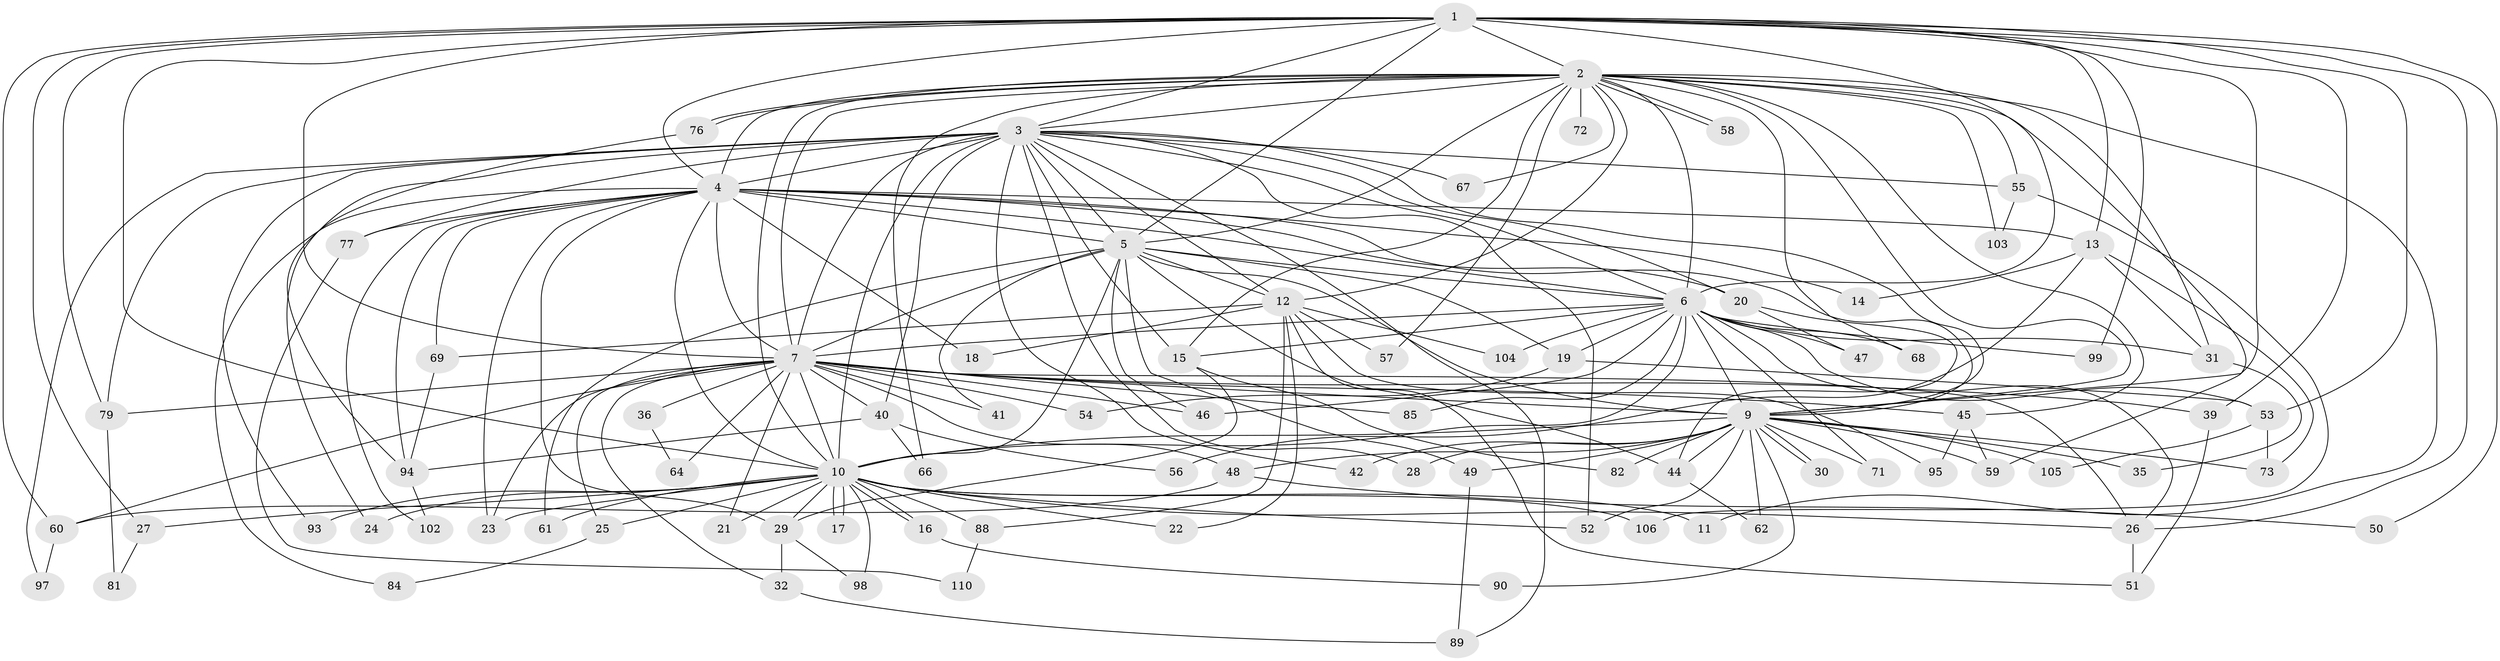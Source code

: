 // original degree distribution, {18: 0.017857142857142856, 25: 0.017857142857142856, 24: 0.008928571428571428, 16: 0.008928571428571428, 22: 0.008928571428571428, 15: 0.008928571428571428, 23: 0.008928571428571428, 31: 0.008928571428571428, 2: 0.5357142857142857, 13: 0.008928571428571428, 4: 0.125, 5: 0.03571428571428571, 3: 0.19642857142857142, 6: 0.008928571428571428}
// Generated by graph-tools (version 1.1) at 2025/11/02/27/25 16:11:02]
// undirected, 86 vertices, 207 edges
graph export_dot {
graph [start="1"]
  node [color=gray90,style=filled];
  1 [super="+78"];
  2 [super="+43"];
  3 [super="+34"];
  4 [super="+80"];
  5 [super="+107"];
  6 [super="+75"];
  7 [super="+8"];
  9 [super="+87"];
  10 [super="+101"];
  11;
  12 [super="+63"];
  13 [super="+38"];
  14;
  15 [super="+109"];
  16;
  17;
  18;
  19 [super="+65"];
  20;
  21 [super="+37"];
  22;
  23;
  24;
  25;
  26 [super="+33"];
  27;
  28;
  29 [super="+86"];
  30;
  31;
  32;
  35;
  36;
  39;
  40 [super="+112"];
  41;
  42;
  44 [super="+83"];
  45;
  46 [super="+111"];
  47;
  48;
  49;
  50;
  51 [super="+70"];
  52;
  53 [super="+92"];
  54;
  55;
  56;
  57;
  58;
  59 [super="+96"];
  60 [super="+74"];
  61;
  62;
  64;
  66;
  67;
  68;
  69 [super="+108"];
  71;
  72;
  73;
  76;
  77;
  79 [super="+100"];
  81;
  82;
  84;
  85;
  88;
  89 [super="+91"];
  90;
  93;
  94;
  95;
  97;
  98;
  99;
  102;
  103;
  104;
  105;
  106;
  110;
  1 -- 2;
  1 -- 3;
  1 -- 4;
  1 -- 5;
  1 -- 6;
  1 -- 7 [weight=2];
  1 -- 9;
  1 -- 10;
  1 -- 13;
  1 -- 27;
  1 -- 39;
  1 -- 50;
  1 -- 53;
  1 -- 60;
  1 -- 79;
  1 -- 99;
  1 -- 26;
  2 -- 3;
  2 -- 4;
  2 -- 5;
  2 -- 6;
  2 -- 7 [weight=2];
  2 -- 9;
  2 -- 10;
  2 -- 11;
  2 -- 12;
  2 -- 15;
  2 -- 31;
  2 -- 45;
  2 -- 57;
  2 -- 58;
  2 -- 58;
  2 -- 66;
  2 -- 67;
  2 -- 72 [weight=2];
  2 -- 76;
  2 -- 76;
  2 -- 103;
  2 -- 68;
  2 -- 55;
  2 -- 59;
  3 -- 4;
  3 -- 5;
  3 -- 6;
  3 -- 7 [weight=2];
  3 -- 9;
  3 -- 10 [weight=2];
  3 -- 12;
  3 -- 20;
  3 -- 24;
  3 -- 28;
  3 -- 40;
  3 -- 52;
  3 -- 55;
  3 -- 67;
  3 -- 77;
  3 -- 79;
  3 -- 93;
  3 -- 97;
  3 -- 42;
  3 -- 15;
  3 -- 89;
  4 -- 5;
  4 -- 6;
  4 -- 7 [weight=2];
  4 -- 9;
  4 -- 10;
  4 -- 13;
  4 -- 14;
  4 -- 18;
  4 -- 20;
  4 -- 29;
  4 -- 69;
  4 -- 77;
  4 -- 84;
  4 -- 94;
  4 -- 102;
  4 -- 23;
  5 -- 6;
  5 -- 7 [weight=2];
  5 -- 9;
  5 -- 10;
  5 -- 19;
  5 -- 41;
  5 -- 44;
  5 -- 49;
  5 -- 61;
  5 -- 12;
  5 -- 46;
  6 -- 7 [weight=2];
  6 -- 9;
  6 -- 10 [weight=2];
  6 -- 15;
  6 -- 19;
  6 -- 26;
  6 -- 31;
  6 -- 46;
  6 -- 47;
  6 -- 53;
  6 -- 68;
  6 -- 71;
  6 -- 85;
  6 -- 99;
  6 -- 104;
  7 -- 9 [weight=2];
  7 -- 10 [weight=3];
  7 -- 23;
  7 -- 25;
  7 -- 36 [weight=2];
  7 -- 40;
  7 -- 48;
  7 -- 60;
  7 -- 64;
  7 -- 21 [weight=2];
  7 -- 85;
  7 -- 32;
  7 -- 39;
  7 -- 41;
  7 -- 45;
  7 -- 46;
  7 -- 54;
  7 -- 26;
  7 -- 79;
  9 -- 10;
  9 -- 28;
  9 -- 30;
  9 -- 30;
  9 -- 35;
  9 -- 42;
  9 -- 44;
  9 -- 48;
  9 -- 49;
  9 -- 59;
  9 -- 62;
  9 -- 71;
  9 -- 73;
  9 -- 82;
  9 -- 90;
  9 -- 105;
  9 -- 52;
  10 -- 11;
  10 -- 16;
  10 -- 16;
  10 -- 17;
  10 -- 17;
  10 -- 21;
  10 -- 22;
  10 -- 23;
  10 -- 24;
  10 -- 25;
  10 -- 26;
  10 -- 27;
  10 -- 29;
  10 -- 52;
  10 -- 61;
  10 -- 88;
  10 -- 93;
  10 -- 98;
  10 -- 106;
  12 -- 18;
  12 -- 22;
  12 -- 51;
  12 -- 57;
  12 -- 69;
  12 -- 88;
  12 -- 95;
  12 -- 104;
  13 -- 14;
  13 -- 56;
  13 -- 73;
  13 -- 31;
  15 -- 82;
  15 -- 29;
  16 -- 90;
  19 -- 54;
  19 -- 53;
  20 -- 47;
  20 -- 44;
  25 -- 84;
  26 -- 51;
  27 -- 81;
  29 -- 32;
  29 -- 98;
  31 -- 35;
  32 -- 89;
  36 -- 64;
  39 -- 51;
  40 -- 56;
  40 -- 66;
  40 -- 94;
  44 -- 62;
  45 -- 95;
  45 -- 59;
  48 -- 50;
  48 -- 60;
  49 -- 89;
  53 -- 73;
  53 -- 105;
  55 -- 103;
  55 -- 106;
  60 -- 97;
  69 -- 94;
  76 -- 94;
  77 -- 110;
  79 -- 81;
  88 -- 110;
  94 -- 102;
}

